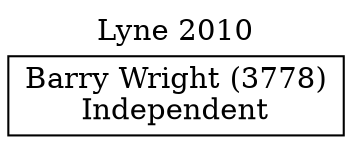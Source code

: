 // House preference flow
digraph "Barry Wright (3778)_Lyne_2010" {
	graph [label="Lyne 2010" labelloc=t mclimit=10]
	node [shape=box]
	"Barry Wright (3778)" [label="Barry Wright (3778)
Independent"]
}
